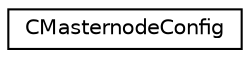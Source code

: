 digraph "Graphical Class Hierarchy"
{
  edge [fontname="Helvetica",fontsize="10",labelfontname="Helvetica",labelfontsize="10"];
  node [fontname="Helvetica",fontsize="10",shape=record];
  rankdir="LR";
  Node0 [label="CMasternodeConfig",height=0.2,width=0.4,color="black", fillcolor="white", style="filled",URL="$d9/d46/class_c_masternode_config.html"];
}
